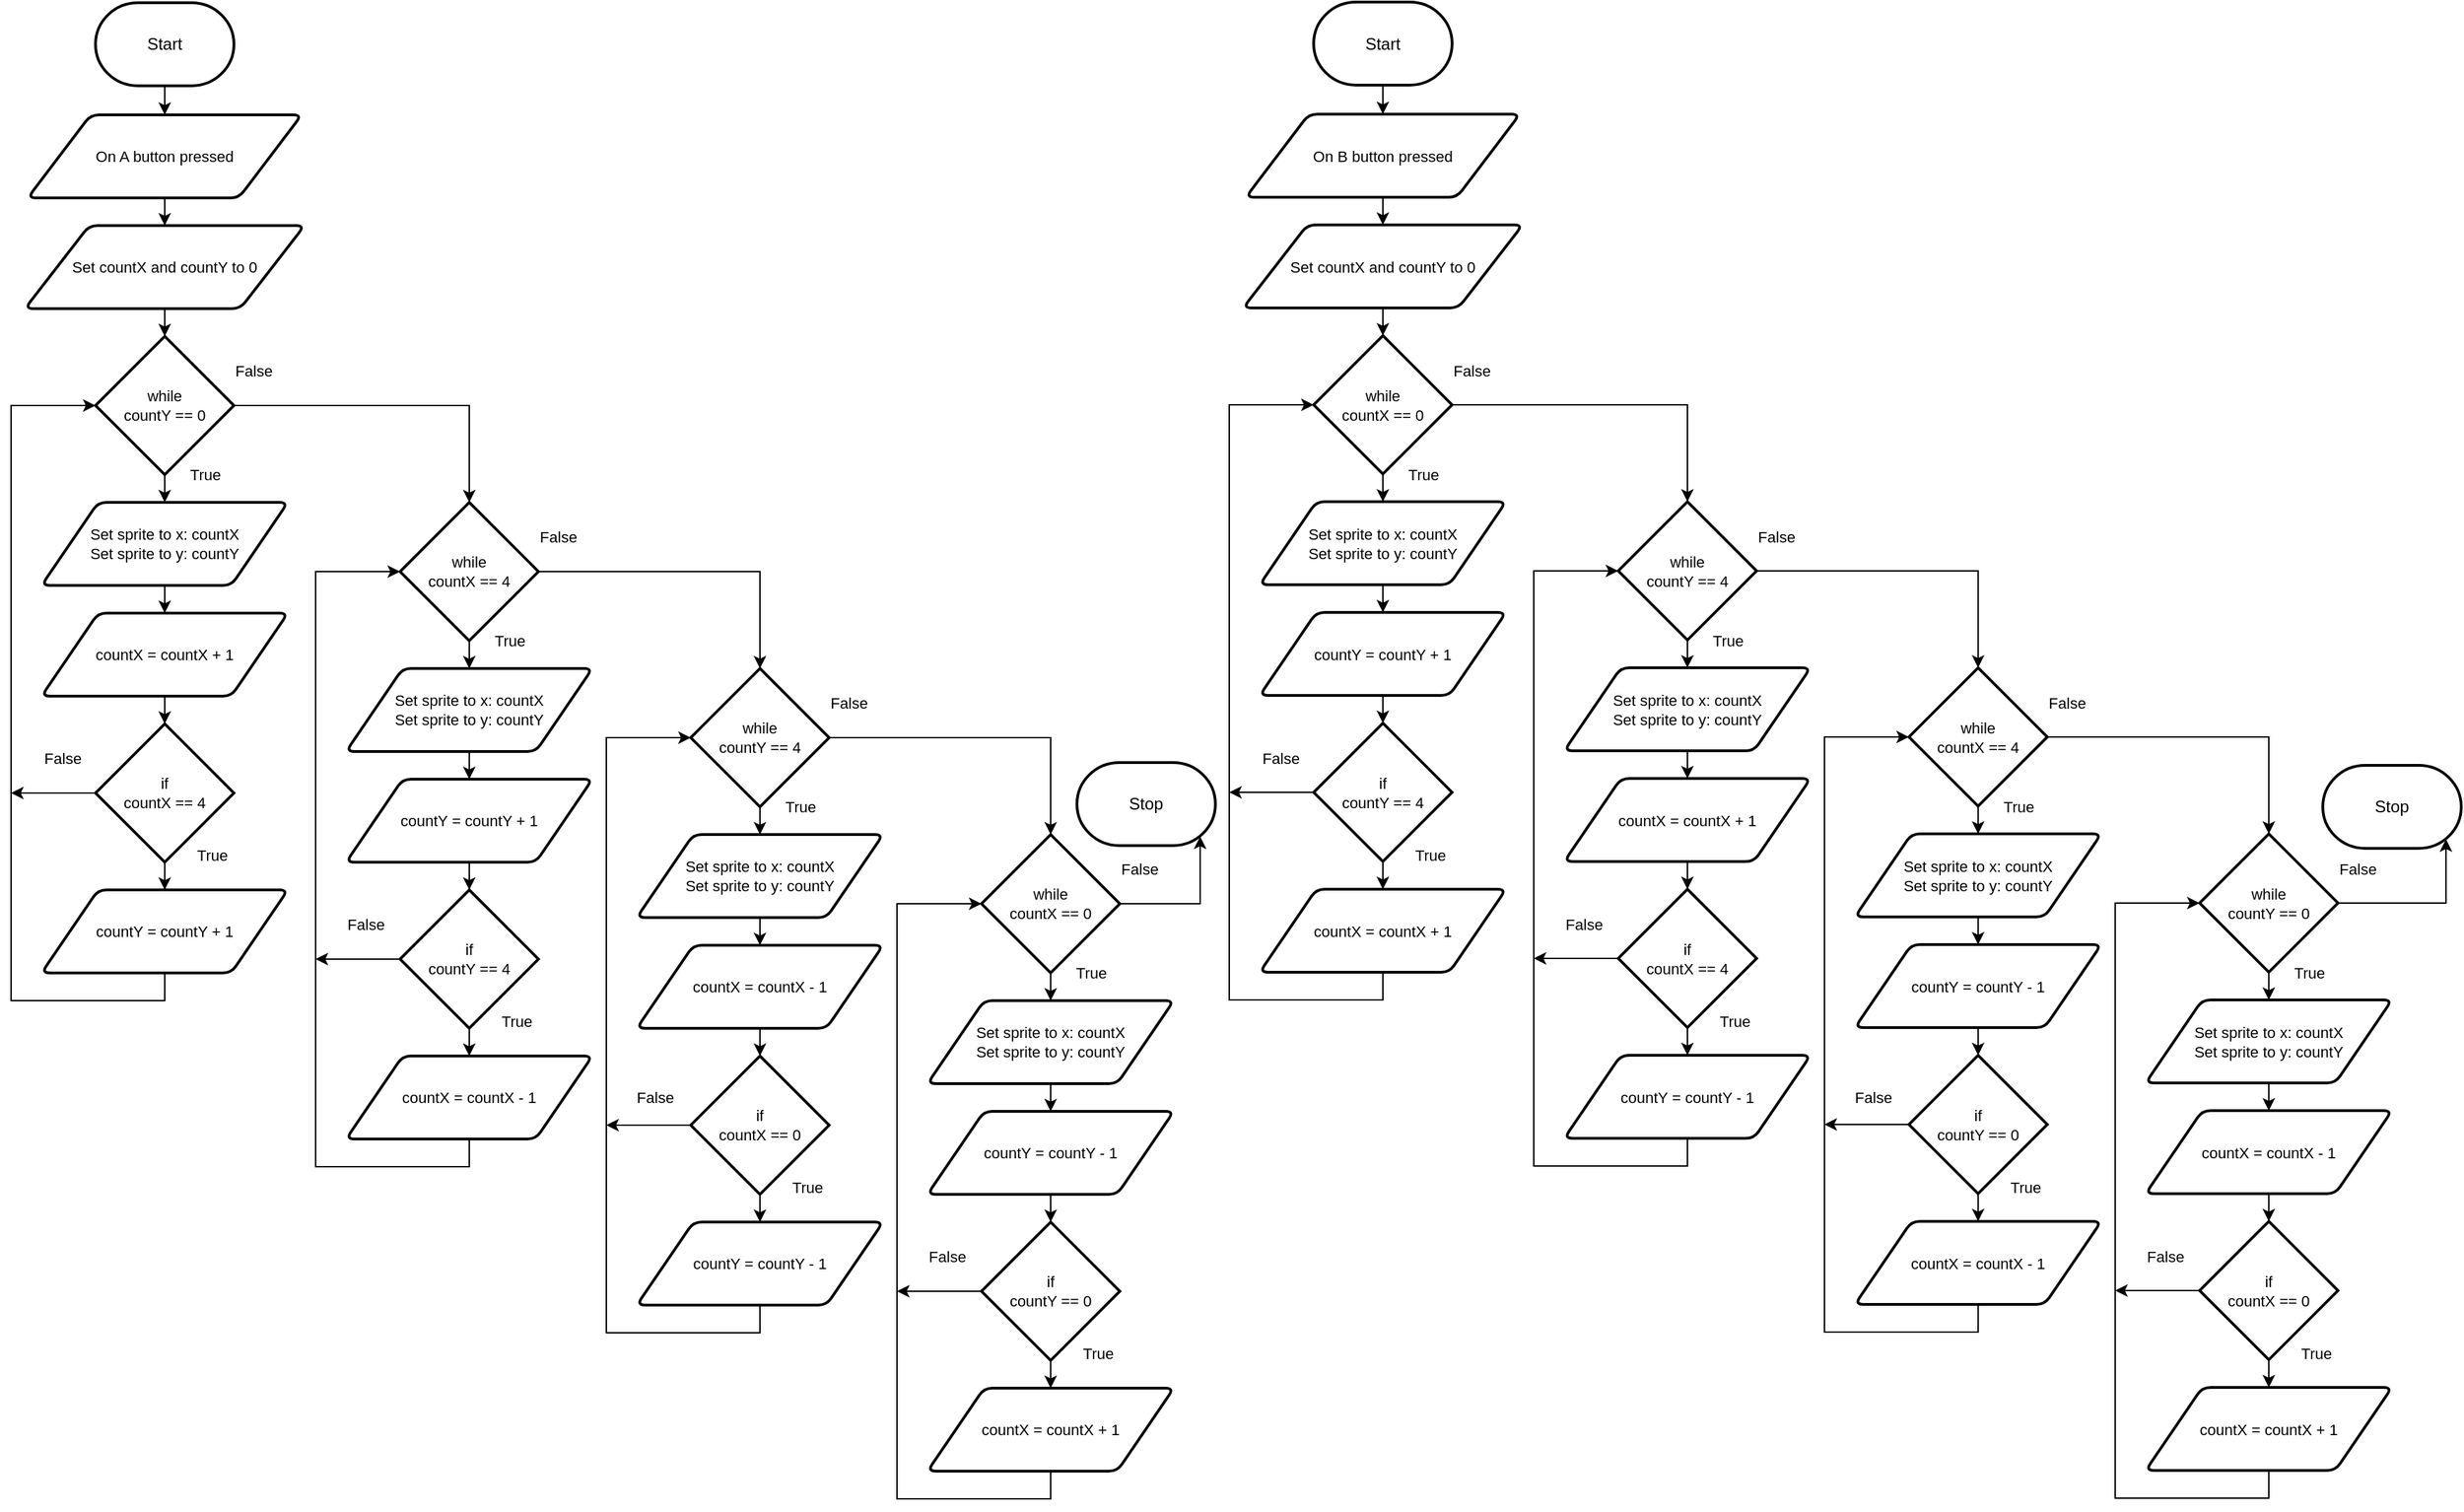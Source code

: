 <mxfile>
    <diagram id="HIP3nbAZw_EuaXWnEj3U" name="Page-1">
        <mxGraphModel dx="832" dy="428" grid="1" gridSize="10" guides="1" tooltips="1" connect="1" arrows="1" fold="1" page="1" pageScale="1" pageWidth="850" pageHeight="1100" math="0" shadow="0">
            <root>
                <mxCell id="0"/>
                <mxCell id="1" parent="0"/>
                <mxCell id="8" style="edgeStyle=orthogonalEdgeStyle;shape=connector;rounded=0;html=1;exitX=0.5;exitY=1;exitDx=0;exitDy=0;exitPerimeter=0;entryX=0.5;entryY=0;entryDx=0;entryDy=0;labelBackgroundColor=default;strokeColor=default;fontFamily=Helvetica;fontSize=11;fontColor=default;endArrow=classic;" parent="1" source="2" target="5" edge="1">
                    <mxGeometry relative="1" as="geometry"/>
                </mxCell>
                <mxCell id="2" value="Start" style="strokeWidth=2;html=1;shape=mxgraph.flowchart.terminator;whiteSpace=wrap;" parent="1" vertex="1">
                    <mxGeometry x="71" y="1" width="100" height="60" as="geometry"/>
                </mxCell>
                <mxCell id="10" style="edgeStyle=orthogonalEdgeStyle;shape=connector;rounded=0;html=1;exitX=0.5;exitY=1;exitDx=0;exitDy=0;entryX=0.5;entryY=0;entryDx=0;entryDy=0;labelBackgroundColor=default;strokeColor=default;fontFamily=Helvetica;fontSize=11;fontColor=default;endArrow=classic;" parent="1" source="5" target="9" edge="1">
                    <mxGeometry relative="1" as="geometry"/>
                </mxCell>
                <mxCell id="5" value="On A button pressed" style="shape=parallelogram;html=1;strokeWidth=2;perimeter=parallelogramPerimeter;whiteSpace=wrap;rounded=1;arcSize=12;size=0.23;fontFamily=Helvetica;fontSize=11;fontColor=default;" parent="1" vertex="1">
                    <mxGeometry x="22" y="82" width="198" height="60" as="geometry"/>
                </mxCell>
                <mxCell id="12" style="edgeStyle=orthogonalEdgeStyle;shape=connector;rounded=0;html=1;exitX=0.5;exitY=1;exitDx=0;exitDy=0;entryX=0.5;entryY=0;entryDx=0;entryDy=0;entryPerimeter=0;labelBackgroundColor=default;strokeColor=default;fontFamily=Helvetica;fontSize=11;fontColor=default;endArrow=classic;" parent="1" source="9" target="11" edge="1">
                    <mxGeometry relative="1" as="geometry"/>
                </mxCell>
                <mxCell id="9" value="Set countX and countY to 0" style="shape=parallelogram;html=1;strokeWidth=2;perimeter=parallelogramPerimeter;whiteSpace=wrap;rounded=1;arcSize=12;size=0.23;fontFamily=Helvetica;fontSize=11;fontColor=default;" parent="1" vertex="1">
                    <mxGeometry x="20" y="162" width="202" height="60" as="geometry"/>
                </mxCell>
                <mxCell id="14" style="edgeStyle=orthogonalEdgeStyle;shape=connector;rounded=0;html=1;exitX=0.5;exitY=1;exitDx=0;exitDy=0;exitPerimeter=0;entryX=0.5;entryY=0;entryDx=0;entryDy=0;labelBackgroundColor=default;strokeColor=default;fontFamily=Helvetica;fontSize=11;fontColor=default;endArrow=classic;" parent="1" source="11" target="13" edge="1">
                    <mxGeometry relative="1" as="geometry"/>
                </mxCell>
                <mxCell id="59" style="edgeStyle=orthogonalEdgeStyle;shape=connector;rounded=0;html=1;exitX=1;exitY=0.5;exitDx=0;exitDy=0;exitPerimeter=0;entryX=0.5;entryY=0;entryDx=0;entryDy=0;entryPerimeter=0;labelBackgroundColor=default;strokeColor=default;fontFamily=Helvetica;fontSize=11;fontColor=default;endArrow=classic;" parent="1" source="11" target="46" edge="1">
                    <mxGeometry relative="1" as="geometry"/>
                </mxCell>
                <mxCell id="11" value="while&lt;br&gt;countY == 0" style="strokeWidth=2;html=1;shape=mxgraph.flowchart.decision;whiteSpace=wrap;fontFamily=Helvetica;fontSize=11;fontColor=default;" parent="1" vertex="1">
                    <mxGeometry x="71" y="242" width="100" height="100" as="geometry"/>
                </mxCell>
                <mxCell id="17" style="edgeStyle=orthogonalEdgeStyle;shape=connector;rounded=0;html=1;exitX=0.5;exitY=1;exitDx=0;exitDy=0;labelBackgroundColor=default;strokeColor=default;fontFamily=Helvetica;fontSize=11;fontColor=default;endArrow=classic;" parent="1" source="13" target="15" edge="1">
                    <mxGeometry relative="1" as="geometry"/>
                </mxCell>
                <mxCell id="13" value="Set sprite to x: countX&lt;br&gt;Set sprite to y: countY" style="shape=parallelogram;html=1;strokeWidth=2;perimeter=parallelogramPerimeter;whiteSpace=wrap;rounded=1;arcSize=12;size=0.23;fontFamily=Helvetica;fontSize=11;fontColor=default;" parent="1" vertex="1">
                    <mxGeometry x="32" y="362" width="178" height="60" as="geometry"/>
                </mxCell>
                <mxCell id="21" style="edgeStyle=orthogonalEdgeStyle;shape=connector;rounded=0;html=1;exitX=0.5;exitY=1;exitDx=0;exitDy=0;entryX=0.5;entryY=0;entryDx=0;entryDy=0;labelBackgroundColor=default;strokeColor=default;fontFamily=Helvetica;fontSize=11;fontColor=default;endArrow=classic;" parent="1" source="15" edge="1">
                    <mxGeometry relative="1" as="geometry">
                        <mxPoint x="121" y="522" as="targetPoint"/>
                    </mxGeometry>
                </mxCell>
                <mxCell id="15" value="countX = countX + 1" style="shape=parallelogram;html=1;strokeWidth=2;perimeter=parallelogramPerimeter;whiteSpace=wrap;rounded=1;arcSize=12;size=0.23;fontFamily=Helvetica;fontSize=11;fontColor=default;" parent="1" vertex="1">
                    <mxGeometry x="32" y="442" width="178" height="60" as="geometry"/>
                </mxCell>
                <mxCell id="19" value="True" style="text;html=1;align=center;verticalAlign=middle;resizable=0;points=[];autosize=1;strokeColor=none;fillColor=none;fontSize=11;fontFamily=Helvetica;fontColor=default;" parent="1" vertex="1">
                    <mxGeometry x="125" y="327" width="50" height="30" as="geometry"/>
                </mxCell>
                <mxCell id="29" style="edgeStyle=orthogonalEdgeStyle;shape=connector;rounded=0;html=1;exitX=0.5;exitY=1;exitDx=0;exitDy=0;exitPerimeter=0;labelBackgroundColor=default;strokeColor=default;fontFamily=Helvetica;fontSize=11;fontColor=default;endArrow=classic;" parent="1" source="22" target="26" edge="1">
                    <mxGeometry relative="1" as="geometry"/>
                </mxCell>
                <mxCell id="76" style="edgeStyle=orthogonalEdgeStyle;shape=connector;rounded=0;html=1;exitX=0;exitY=0.5;exitDx=0;exitDy=0;exitPerimeter=0;labelBackgroundColor=default;strokeColor=default;fontFamily=Helvetica;fontSize=11;fontColor=default;endArrow=classic;" parent="1" source="22" edge="1">
                    <mxGeometry relative="1" as="geometry">
                        <mxPoint x="10" y="572" as="targetPoint"/>
                    </mxGeometry>
                </mxCell>
                <mxCell id="22" value="if&lt;br&gt;countX == 4" style="strokeWidth=2;html=1;shape=mxgraph.flowchart.decision;whiteSpace=wrap;fontFamily=Helvetica;fontSize=11;fontColor=default;" parent="1" vertex="1">
                    <mxGeometry x="71" y="522" width="100" height="100" as="geometry"/>
                </mxCell>
                <mxCell id="23" value="True" style="text;html=1;align=center;verticalAlign=middle;resizable=0;points=[];autosize=1;strokeColor=none;fillColor=none;fontSize=11;fontFamily=Helvetica;fontColor=default;" parent="1" vertex="1">
                    <mxGeometry x="130" y="602" width="50" height="30" as="geometry"/>
                </mxCell>
                <mxCell id="24" value="False" style="text;html=1;align=center;verticalAlign=middle;resizable=0;points=[];autosize=1;strokeColor=none;fillColor=none;fontSize=11;fontFamily=Helvetica;fontColor=default;" parent="1" vertex="1">
                    <mxGeometry x="22" y="532" width="50" height="30" as="geometry"/>
                </mxCell>
                <mxCell id="25" value="False" style="text;html=1;align=center;verticalAlign=middle;resizable=0;points=[];autosize=1;strokeColor=none;fillColor=none;fontSize=11;fontFamily=Helvetica;fontColor=default;" parent="1" vertex="1">
                    <mxGeometry x="160" y="252" width="50" height="30" as="geometry"/>
                </mxCell>
                <mxCell id="30" style="edgeStyle=orthogonalEdgeStyle;shape=connector;rounded=0;html=1;exitX=0.5;exitY=1;exitDx=0;exitDy=0;entryX=0;entryY=0.5;entryDx=0;entryDy=0;entryPerimeter=0;labelBackgroundColor=default;strokeColor=default;fontFamily=Helvetica;fontSize=11;fontColor=default;endArrow=classic;" parent="1" source="26" target="11" edge="1">
                    <mxGeometry relative="1" as="geometry">
                        <Array as="points">
                            <mxPoint x="121" y="722"/>
                            <mxPoint x="10" y="722"/>
                            <mxPoint x="10" y="292"/>
                        </Array>
                    </mxGeometry>
                </mxCell>
                <mxCell id="26" value="countY = countY + 1" style="shape=parallelogram;html=1;strokeWidth=2;perimeter=parallelogramPerimeter;whiteSpace=wrap;rounded=1;arcSize=12;size=0.23;fontFamily=Helvetica;fontSize=11;fontColor=default;" parent="1" vertex="1">
                    <mxGeometry x="32" y="642" width="178" height="60" as="geometry"/>
                </mxCell>
                <mxCell id="45" style="edgeStyle=orthogonalEdgeStyle;shape=connector;rounded=0;html=1;exitX=0.5;exitY=1;exitDx=0;exitDy=0;exitPerimeter=0;entryX=0.5;entryY=0;entryDx=0;entryDy=0;labelBackgroundColor=default;strokeColor=default;fontFamily=Helvetica;fontSize=11;fontColor=default;endArrow=classic;" parent="1" source="46" target="48" edge="1">
                    <mxGeometry relative="1" as="geometry"/>
                </mxCell>
                <mxCell id="75" style="edgeStyle=orthogonalEdgeStyle;shape=connector;rounded=0;html=1;exitX=1;exitY=0.5;exitDx=0;exitDy=0;exitPerimeter=0;entryX=0.5;entryY=0;entryDx=0;entryDy=0;entryPerimeter=0;labelBackgroundColor=default;strokeColor=default;fontFamily=Helvetica;fontSize=11;fontColor=default;endArrow=classic;" parent="1" source="46" target="61" edge="1">
                    <mxGeometry relative="1" as="geometry"/>
                </mxCell>
                <mxCell id="46" value="while&lt;br&gt;countX == 4" style="strokeWidth=2;html=1;shape=mxgraph.flowchart.decision;whiteSpace=wrap;fontFamily=Helvetica;fontSize=11;fontColor=default;" parent="1" vertex="1">
                    <mxGeometry x="291" y="362" width="100" height="100" as="geometry"/>
                </mxCell>
                <mxCell id="47" style="edgeStyle=orthogonalEdgeStyle;shape=connector;rounded=0;html=1;exitX=0.5;exitY=1;exitDx=0;exitDy=0;labelBackgroundColor=default;strokeColor=default;fontFamily=Helvetica;fontSize=11;fontColor=default;endArrow=classic;" parent="1" source="48" target="50" edge="1">
                    <mxGeometry relative="1" as="geometry"/>
                </mxCell>
                <mxCell id="48" value="Set sprite to x: countX&lt;br&gt;Set sprite to y: countY" style="shape=parallelogram;html=1;strokeWidth=2;perimeter=parallelogramPerimeter;whiteSpace=wrap;rounded=1;arcSize=12;size=0.23;fontFamily=Helvetica;fontSize=11;fontColor=default;" parent="1" vertex="1">
                    <mxGeometry x="252" y="482" width="178" height="60" as="geometry"/>
                </mxCell>
                <mxCell id="49" style="edgeStyle=orthogonalEdgeStyle;shape=connector;rounded=0;html=1;exitX=0.5;exitY=1;exitDx=0;exitDy=0;entryX=0.5;entryY=0;entryDx=0;entryDy=0;labelBackgroundColor=default;strokeColor=default;fontFamily=Helvetica;fontSize=11;fontColor=default;endArrow=classic;" parent="1" source="50" edge="1">
                    <mxGeometry relative="1" as="geometry">
                        <mxPoint x="341" y="642" as="targetPoint"/>
                    </mxGeometry>
                </mxCell>
                <mxCell id="50" value="countY = countY + 1" style="shape=parallelogram;html=1;strokeWidth=2;perimeter=parallelogramPerimeter;whiteSpace=wrap;rounded=1;arcSize=12;size=0.23;fontFamily=Helvetica;fontSize=11;fontColor=default;" parent="1" vertex="1">
                    <mxGeometry x="252" y="562" width="178" height="60" as="geometry"/>
                </mxCell>
                <mxCell id="51" value="True" style="text;html=1;align=center;verticalAlign=middle;resizable=0;points=[];autosize=1;strokeColor=none;fillColor=none;fontSize=11;fontFamily=Helvetica;fontColor=default;" parent="1" vertex="1">
                    <mxGeometry x="345" y="447" width="50" height="30" as="geometry"/>
                </mxCell>
                <mxCell id="52" style="edgeStyle=orthogonalEdgeStyle;shape=connector;rounded=0;html=1;exitX=0.5;exitY=1;exitDx=0;exitDy=0;exitPerimeter=0;labelBackgroundColor=default;strokeColor=default;fontFamily=Helvetica;fontSize=11;fontColor=default;endArrow=classic;" parent="1" source="53" target="58" edge="1">
                    <mxGeometry relative="1" as="geometry"/>
                </mxCell>
                <mxCell id="77" style="edgeStyle=orthogonalEdgeStyle;shape=connector;rounded=0;html=1;exitX=0;exitY=0.5;exitDx=0;exitDy=0;exitPerimeter=0;labelBackgroundColor=default;strokeColor=default;fontFamily=Helvetica;fontSize=11;fontColor=default;endArrow=classic;" parent="1" source="53" edge="1">
                    <mxGeometry relative="1" as="geometry">
                        <mxPoint x="230" y="692" as="targetPoint"/>
                    </mxGeometry>
                </mxCell>
                <mxCell id="53" value="if&lt;br&gt;countY == 4" style="strokeWidth=2;html=1;shape=mxgraph.flowchart.decision;whiteSpace=wrap;fontFamily=Helvetica;fontSize=11;fontColor=default;" parent="1" vertex="1">
                    <mxGeometry x="291" y="642" width="100" height="100" as="geometry"/>
                </mxCell>
                <mxCell id="54" value="True" style="text;html=1;align=center;verticalAlign=middle;resizable=0;points=[];autosize=1;strokeColor=none;fillColor=none;fontSize=11;fontFamily=Helvetica;fontColor=default;" parent="1" vertex="1">
                    <mxGeometry x="350" y="722" width="50" height="30" as="geometry"/>
                </mxCell>
                <mxCell id="55" value="False" style="text;html=1;align=center;verticalAlign=middle;resizable=0;points=[];autosize=1;strokeColor=none;fillColor=none;fontSize=11;fontFamily=Helvetica;fontColor=default;" parent="1" vertex="1">
                    <mxGeometry x="241" y="652" width="50" height="30" as="geometry"/>
                </mxCell>
                <mxCell id="56" value="False" style="text;html=1;align=center;verticalAlign=middle;resizable=0;points=[];autosize=1;strokeColor=none;fillColor=none;fontSize=11;fontFamily=Helvetica;fontColor=default;" parent="1" vertex="1">
                    <mxGeometry x="380" y="372" width="50" height="30" as="geometry"/>
                </mxCell>
                <mxCell id="57" style="edgeStyle=orthogonalEdgeStyle;shape=connector;rounded=0;html=1;exitX=0.5;exitY=1;exitDx=0;exitDy=0;entryX=0;entryY=0.5;entryDx=0;entryDy=0;entryPerimeter=0;labelBackgroundColor=default;strokeColor=default;fontFamily=Helvetica;fontSize=11;fontColor=default;endArrow=classic;" parent="1" source="58" target="46" edge="1">
                    <mxGeometry relative="1" as="geometry">
                        <Array as="points">
                            <mxPoint x="341" y="842"/>
                            <mxPoint x="230" y="842"/>
                            <mxPoint x="230" y="412"/>
                        </Array>
                    </mxGeometry>
                </mxCell>
                <mxCell id="58" value="countX = countX - 1" style="shape=parallelogram;html=1;strokeWidth=2;perimeter=parallelogramPerimeter;whiteSpace=wrap;rounded=1;arcSize=12;size=0.23;fontFamily=Helvetica;fontSize=11;fontColor=default;" parent="1" vertex="1">
                    <mxGeometry x="252" y="762" width="178" height="60" as="geometry"/>
                </mxCell>
                <mxCell id="60" style="edgeStyle=orthogonalEdgeStyle;shape=connector;rounded=0;html=1;exitX=0.5;exitY=1;exitDx=0;exitDy=0;exitPerimeter=0;entryX=0.5;entryY=0;entryDx=0;entryDy=0;labelBackgroundColor=default;strokeColor=default;fontFamily=Helvetica;fontSize=11;fontColor=default;endArrow=classic;" parent="1" source="61" target="63" edge="1">
                    <mxGeometry relative="1" as="geometry"/>
                </mxCell>
                <mxCell id="95" style="edgeStyle=orthogonalEdgeStyle;shape=connector;rounded=0;html=1;exitX=1;exitY=0.5;exitDx=0;exitDy=0;exitPerimeter=0;labelBackgroundColor=default;strokeColor=default;fontFamily=Helvetica;fontSize=11;fontColor=default;endArrow=classic;" parent="1" source="61" target="81" edge="1">
                    <mxGeometry relative="1" as="geometry"/>
                </mxCell>
                <mxCell id="61" value="while&lt;br&gt;countY == 4" style="strokeWidth=2;html=1;shape=mxgraph.flowchart.decision;whiteSpace=wrap;fontFamily=Helvetica;fontSize=11;fontColor=default;" parent="1" vertex="1">
                    <mxGeometry x="501" y="482" width="100" height="100" as="geometry"/>
                </mxCell>
                <mxCell id="62" style="edgeStyle=orthogonalEdgeStyle;shape=connector;rounded=0;html=1;exitX=0.5;exitY=1;exitDx=0;exitDy=0;labelBackgroundColor=default;strokeColor=default;fontFamily=Helvetica;fontSize=11;fontColor=default;endArrow=classic;" parent="1" source="63" target="65" edge="1">
                    <mxGeometry relative="1" as="geometry"/>
                </mxCell>
                <mxCell id="63" value="Set sprite to x: countX&lt;br&gt;Set sprite to y: countY" style="shape=parallelogram;html=1;strokeWidth=2;perimeter=parallelogramPerimeter;whiteSpace=wrap;rounded=1;arcSize=12;size=0.23;fontFamily=Helvetica;fontSize=11;fontColor=default;" parent="1" vertex="1">
                    <mxGeometry x="462" y="602" width="178" height="60" as="geometry"/>
                </mxCell>
                <mxCell id="64" style="edgeStyle=orthogonalEdgeStyle;shape=connector;rounded=0;html=1;exitX=0.5;exitY=1;exitDx=0;exitDy=0;entryX=0.5;entryY=0;entryDx=0;entryDy=0;labelBackgroundColor=default;strokeColor=default;fontFamily=Helvetica;fontSize=11;fontColor=default;endArrow=classic;" parent="1" source="65" edge="1">
                    <mxGeometry relative="1" as="geometry">
                        <mxPoint x="551" y="762" as="targetPoint"/>
                    </mxGeometry>
                </mxCell>
                <mxCell id="65" value="countX = countX - 1" style="shape=parallelogram;html=1;strokeWidth=2;perimeter=parallelogramPerimeter;whiteSpace=wrap;rounded=1;arcSize=12;size=0.23;fontFamily=Helvetica;fontSize=11;fontColor=default;" parent="1" vertex="1">
                    <mxGeometry x="462" y="682" width="178" height="60" as="geometry"/>
                </mxCell>
                <mxCell id="66" value="True" style="text;html=1;align=center;verticalAlign=middle;resizable=0;points=[];autosize=1;strokeColor=none;fillColor=none;fontSize=11;fontFamily=Helvetica;fontColor=default;" parent="1" vertex="1">
                    <mxGeometry x="555" y="567" width="50" height="30" as="geometry"/>
                </mxCell>
                <mxCell id="67" style="edgeStyle=orthogonalEdgeStyle;shape=connector;rounded=0;html=1;exitX=0.5;exitY=1;exitDx=0;exitDy=0;exitPerimeter=0;labelBackgroundColor=default;strokeColor=default;fontFamily=Helvetica;fontSize=11;fontColor=default;endArrow=classic;" parent="1" source="68" target="73" edge="1">
                    <mxGeometry relative="1" as="geometry"/>
                </mxCell>
                <mxCell id="79" style="edgeStyle=orthogonalEdgeStyle;shape=connector;rounded=0;html=1;exitX=0;exitY=0.5;exitDx=0;exitDy=0;exitPerimeter=0;labelBackgroundColor=default;strokeColor=default;fontFamily=Helvetica;fontSize=11;fontColor=default;endArrow=classic;" parent="1" source="68" edge="1">
                    <mxGeometry relative="1" as="geometry">
                        <mxPoint x="440" y="812" as="targetPoint"/>
                    </mxGeometry>
                </mxCell>
                <mxCell id="68" value="if&lt;br&gt;countX == 0" style="strokeWidth=2;html=1;shape=mxgraph.flowchart.decision;whiteSpace=wrap;fontFamily=Helvetica;fontSize=11;fontColor=default;" parent="1" vertex="1">
                    <mxGeometry x="501" y="762" width="100" height="100" as="geometry"/>
                </mxCell>
                <mxCell id="69" value="True" style="text;html=1;align=center;verticalAlign=middle;resizable=0;points=[];autosize=1;strokeColor=none;fillColor=none;fontSize=11;fontFamily=Helvetica;fontColor=default;" parent="1" vertex="1">
                    <mxGeometry x="560" y="842" width="50" height="30" as="geometry"/>
                </mxCell>
                <mxCell id="70" value="False" style="text;html=1;align=center;verticalAlign=middle;resizable=0;points=[];autosize=1;strokeColor=none;fillColor=none;fontSize=11;fontFamily=Helvetica;fontColor=default;" parent="1" vertex="1">
                    <mxGeometry x="450" y="777" width="50" height="30" as="geometry"/>
                </mxCell>
                <mxCell id="71" value="False" style="text;html=1;align=center;verticalAlign=middle;resizable=0;points=[];autosize=1;strokeColor=none;fillColor=none;fontSize=11;fontFamily=Helvetica;fontColor=default;" parent="1" vertex="1">
                    <mxGeometry x="590" y="492" width="50" height="30" as="geometry"/>
                </mxCell>
                <mxCell id="72" style="edgeStyle=orthogonalEdgeStyle;shape=connector;rounded=0;html=1;exitX=0.5;exitY=1;exitDx=0;exitDy=0;entryX=0;entryY=0.5;entryDx=0;entryDy=0;entryPerimeter=0;labelBackgroundColor=default;strokeColor=default;fontFamily=Helvetica;fontSize=11;fontColor=default;endArrow=classic;" parent="1" source="73" target="61" edge="1">
                    <mxGeometry relative="1" as="geometry">
                        <Array as="points">
                            <mxPoint x="551" y="962"/>
                            <mxPoint x="440" y="962"/>
                            <mxPoint x="440" y="532"/>
                        </Array>
                    </mxGeometry>
                </mxCell>
                <mxCell id="73" value="countY = countY - 1" style="shape=parallelogram;html=1;strokeWidth=2;perimeter=parallelogramPerimeter;whiteSpace=wrap;rounded=1;arcSize=12;size=0.23;fontFamily=Helvetica;fontSize=11;fontColor=default;" parent="1" vertex="1">
                    <mxGeometry x="462" y="882" width="178" height="60" as="geometry"/>
                </mxCell>
                <mxCell id="80" style="edgeStyle=orthogonalEdgeStyle;shape=connector;rounded=0;html=1;exitX=0.5;exitY=1;exitDx=0;exitDy=0;exitPerimeter=0;entryX=0.5;entryY=0;entryDx=0;entryDy=0;labelBackgroundColor=default;strokeColor=default;fontFamily=Helvetica;fontSize=11;fontColor=default;endArrow=classic;" parent="1" source="81" target="83" edge="1">
                    <mxGeometry relative="1" as="geometry"/>
                </mxCell>
                <mxCell id="169" style="edgeStyle=orthogonalEdgeStyle;shape=connector;rounded=0;html=1;exitX=1;exitY=0.5;exitDx=0;exitDy=0;exitPerimeter=0;entryX=0.89;entryY=0.89;entryDx=0;entryDy=0;entryPerimeter=0;labelBackgroundColor=default;strokeColor=default;fontFamily=Helvetica;fontSize=11;fontColor=default;endArrow=classic;" edge="1" parent="1" source="81" target="167">
                    <mxGeometry relative="1" as="geometry"/>
                </mxCell>
                <mxCell id="81" value="while&lt;br&gt;countX == 0" style="strokeWidth=2;html=1;shape=mxgraph.flowchart.decision;whiteSpace=wrap;fontFamily=Helvetica;fontSize=11;fontColor=default;" parent="1" vertex="1">
                    <mxGeometry x="711" y="602" width="100" height="100" as="geometry"/>
                </mxCell>
                <mxCell id="82" style="edgeStyle=orthogonalEdgeStyle;shape=connector;rounded=0;html=1;exitX=0.5;exitY=1;exitDx=0;exitDy=0;labelBackgroundColor=default;strokeColor=default;fontFamily=Helvetica;fontSize=11;fontColor=default;endArrow=classic;" parent="1" source="83" target="85" edge="1">
                    <mxGeometry relative="1" as="geometry"/>
                </mxCell>
                <mxCell id="83" value="Set sprite to x: countX&lt;br&gt;Set sprite to y: countY" style="shape=parallelogram;html=1;strokeWidth=2;perimeter=parallelogramPerimeter;whiteSpace=wrap;rounded=1;arcSize=12;size=0.23;fontFamily=Helvetica;fontSize=11;fontColor=default;" parent="1" vertex="1">
                    <mxGeometry x="672" y="722" width="178" height="60" as="geometry"/>
                </mxCell>
                <mxCell id="84" style="edgeStyle=orthogonalEdgeStyle;shape=connector;rounded=0;html=1;exitX=0.5;exitY=1;exitDx=0;exitDy=0;entryX=0.5;entryY=0;entryDx=0;entryDy=0;labelBackgroundColor=default;strokeColor=default;fontFamily=Helvetica;fontSize=11;fontColor=default;endArrow=classic;" parent="1" source="85" edge="1">
                    <mxGeometry relative="1" as="geometry">
                        <mxPoint x="761" y="882" as="targetPoint"/>
                    </mxGeometry>
                </mxCell>
                <mxCell id="85" value="countY = countY - 1" style="shape=parallelogram;html=1;strokeWidth=2;perimeter=parallelogramPerimeter;whiteSpace=wrap;rounded=1;arcSize=12;size=0.23;fontFamily=Helvetica;fontSize=11;fontColor=default;" parent="1" vertex="1">
                    <mxGeometry x="672" y="802" width="178" height="60" as="geometry"/>
                </mxCell>
                <mxCell id="86" value="True" style="text;html=1;align=center;verticalAlign=middle;resizable=0;points=[];autosize=1;strokeColor=none;fillColor=none;fontSize=11;fontFamily=Helvetica;fontColor=default;" parent="1" vertex="1">
                    <mxGeometry x="765" y="687" width="50" height="30" as="geometry"/>
                </mxCell>
                <mxCell id="87" style="edgeStyle=orthogonalEdgeStyle;shape=connector;rounded=0;html=1;exitX=0.5;exitY=1;exitDx=0;exitDy=0;exitPerimeter=0;labelBackgroundColor=default;strokeColor=default;fontFamily=Helvetica;fontSize=11;fontColor=default;endArrow=classic;" parent="1" source="89" target="94" edge="1">
                    <mxGeometry relative="1" as="geometry"/>
                </mxCell>
                <mxCell id="88" style="edgeStyle=orthogonalEdgeStyle;shape=connector;rounded=0;html=1;exitX=0;exitY=0.5;exitDx=0;exitDy=0;exitPerimeter=0;labelBackgroundColor=default;strokeColor=default;fontFamily=Helvetica;fontSize=11;fontColor=default;endArrow=classic;" parent="1" source="89" edge="1">
                    <mxGeometry relative="1" as="geometry">
                        <mxPoint x="650" y="932" as="targetPoint"/>
                    </mxGeometry>
                </mxCell>
                <mxCell id="89" value="if&lt;br&gt;countY == 0" style="strokeWidth=2;html=1;shape=mxgraph.flowchart.decision;whiteSpace=wrap;fontFamily=Helvetica;fontSize=11;fontColor=default;" parent="1" vertex="1">
                    <mxGeometry x="711" y="882" width="100" height="100" as="geometry"/>
                </mxCell>
                <mxCell id="90" value="True" style="text;html=1;align=center;verticalAlign=middle;resizable=0;points=[];autosize=1;strokeColor=none;fillColor=none;fontSize=11;fontFamily=Helvetica;fontColor=default;" parent="1" vertex="1">
                    <mxGeometry x="770" y="962" width="50" height="30" as="geometry"/>
                </mxCell>
                <mxCell id="91" value="False" style="text;html=1;align=center;verticalAlign=middle;resizable=0;points=[];autosize=1;strokeColor=none;fillColor=none;fontSize=11;fontFamily=Helvetica;fontColor=default;" parent="1" vertex="1">
                    <mxGeometry x="661" y="892" width="50" height="30" as="geometry"/>
                </mxCell>
                <mxCell id="92" value="False" style="text;html=1;align=center;verticalAlign=middle;resizable=0;points=[];autosize=1;strokeColor=none;fillColor=none;fontSize=11;fontFamily=Helvetica;fontColor=default;" parent="1" vertex="1">
                    <mxGeometry x="800" y="612" width="50" height="30" as="geometry"/>
                </mxCell>
                <mxCell id="93" style="edgeStyle=orthogonalEdgeStyle;shape=connector;rounded=0;html=1;exitX=0.5;exitY=1;exitDx=0;exitDy=0;entryX=0;entryY=0.5;entryDx=0;entryDy=0;entryPerimeter=0;labelBackgroundColor=default;strokeColor=default;fontFamily=Helvetica;fontSize=11;fontColor=default;endArrow=classic;" parent="1" source="94" target="81" edge="1">
                    <mxGeometry relative="1" as="geometry">
                        <Array as="points">
                            <mxPoint x="761" y="1082"/>
                            <mxPoint x="650" y="1082"/>
                            <mxPoint x="650" y="652"/>
                        </Array>
                    </mxGeometry>
                </mxCell>
                <mxCell id="94" value="countX = countX + 1" style="shape=parallelogram;html=1;strokeWidth=2;perimeter=parallelogramPerimeter;whiteSpace=wrap;rounded=1;arcSize=12;size=0.23;fontFamily=Helvetica;fontSize=11;fontColor=default;" parent="1" vertex="1">
                    <mxGeometry x="672" y="1002" width="178" height="60" as="geometry"/>
                </mxCell>
                <mxCell id="97" style="edgeStyle=orthogonalEdgeStyle;shape=connector;rounded=0;html=1;exitX=0.5;exitY=1;exitDx=0;exitDy=0;exitPerimeter=0;entryX=0.5;entryY=0;entryDx=0;entryDy=0;labelBackgroundColor=default;strokeColor=default;fontFamily=Helvetica;fontSize=11;fontColor=default;endArrow=classic;" parent="1" source="98" target="100" edge="1">
                    <mxGeometry relative="1" as="geometry"/>
                </mxCell>
                <mxCell id="98" value="Start" style="strokeWidth=2;html=1;shape=mxgraph.flowchart.terminator;whiteSpace=wrap;" parent="1" vertex="1">
                    <mxGeometry x="951" y="0.5" width="100" height="60" as="geometry"/>
                </mxCell>
                <mxCell id="99" style="edgeStyle=orthogonalEdgeStyle;shape=connector;rounded=0;html=1;exitX=0.5;exitY=1;exitDx=0;exitDy=0;entryX=0.5;entryY=0;entryDx=0;entryDy=0;labelBackgroundColor=default;strokeColor=default;fontFamily=Helvetica;fontSize=11;fontColor=default;endArrow=classic;" parent="1" source="100" target="102" edge="1">
                    <mxGeometry relative="1" as="geometry"/>
                </mxCell>
                <mxCell id="100" value="On B button pressed" style="shape=parallelogram;html=1;strokeWidth=2;perimeter=parallelogramPerimeter;whiteSpace=wrap;rounded=1;arcSize=12;size=0.23;fontFamily=Helvetica;fontSize=11;fontColor=default;" parent="1" vertex="1">
                    <mxGeometry x="902" y="81.5" width="198" height="60" as="geometry"/>
                </mxCell>
                <mxCell id="101" style="edgeStyle=orthogonalEdgeStyle;shape=connector;rounded=0;html=1;exitX=0.5;exitY=1;exitDx=0;exitDy=0;entryX=0.5;entryY=0;entryDx=0;entryDy=0;entryPerimeter=0;labelBackgroundColor=default;strokeColor=default;fontFamily=Helvetica;fontSize=11;fontColor=default;endArrow=classic;" parent="1" source="102" target="105" edge="1">
                    <mxGeometry relative="1" as="geometry"/>
                </mxCell>
                <mxCell id="102" value="Set countX and countY to 0" style="shape=parallelogram;html=1;strokeWidth=2;perimeter=parallelogramPerimeter;whiteSpace=wrap;rounded=1;arcSize=12;size=0.23;fontFamily=Helvetica;fontSize=11;fontColor=default;" parent="1" vertex="1">
                    <mxGeometry x="900" y="161.5" width="202" height="60" as="geometry"/>
                </mxCell>
                <mxCell id="103" style="edgeStyle=orthogonalEdgeStyle;shape=connector;rounded=0;html=1;exitX=0.5;exitY=1;exitDx=0;exitDy=0;exitPerimeter=0;entryX=0.5;entryY=0;entryDx=0;entryDy=0;labelBackgroundColor=default;strokeColor=default;fontFamily=Helvetica;fontSize=11;fontColor=default;endArrow=classic;" parent="1" source="105" target="107" edge="1">
                    <mxGeometry relative="1" as="geometry"/>
                </mxCell>
                <mxCell id="104" style="edgeStyle=orthogonalEdgeStyle;shape=connector;rounded=0;html=1;exitX=1;exitY=0.5;exitDx=0;exitDy=0;exitPerimeter=0;entryX=0.5;entryY=0;entryDx=0;entryDy=0;entryPerimeter=0;labelBackgroundColor=default;strokeColor=default;fontFamily=Helvetica;fontSize=11;fontColor=default;endArrow=classic;" parent="1" source="105" target="121" edge="1">
                    <mxGeometry relative="1" as="geometry"/>
                </mxCell>
                <mxCell id="105" value="while&lt;br&gt;countX == 0" style="strokeWidth=2;html=1;shape=mxgraph.flowchart.decision;whiteSpace=wrap;fontFamily=Helvetica;fontSize=11;fontColor=default;" parent="1" vertex="1">
                    <mxGeometry x="951" y="241.5" width="100" height="100" as="geometry"/>
                </mxCell>
                <mxCell id="106" style="edgeStyle=orthogonalEdgeStyle;shape=connector;rounded=0;html=1;exitX=0.5;exitY=1;exitDx=0;exitDy=0;labelBackgroundColor=default;strokeColor=default;fontFamily=Helvetica;fontSize=11;fontColor=default;endArrow=classic;" parent="1" source="107" target="109" edge="1">
                    <mxGeometry relative="1" as="geometry"/>
                </mxCell>
                <mxCell id="107" value="Set sprite to x: countX&lt;br&gt;Set sprite to y: countY" style="shape=parallelogram;html=1;strokeWidth=2;perimeter=parallelogramPerimeter;whiteSpace=wrap;rounded=1;arcSize=12;size=0.23;fontFamily=Helvetica;fontSize=11;fontColor=default;" parent="1" vertex="1">
                    <mxGeometry x="912" y="361.5" width="178" height="60" as="geometry"/>
                </mxCell>
                <mxCell id="108" style="edgeStyle=orthogonalEdgeStyle;shape=connector;rounded=0;html=1;exitX=0.5;exitY=1;exitDx=0;exitDy=0;entryX=0.5;entryY=0;entryDx=0;entryDy=0;labelBackgroundColor=default;strokeColor=default;fontFamily=Helvetica;fontSize=11;fontColor=default;endArrow=classic;" parent="1" source="109" edge="1">
                    <mxGeometry relative="1" as="geometry">
                        <mxPoint x="1001" y="521.5" as="targetPoint"/>
                    </mxGeometry>
                </mxCell>
                <mxCell id="109" value="countY = countY + 1" style="shape=parallelogram;html=1;strokeWidth=2;perimeter=parallelogramPerimeter;whiteSpace=wrap;rounded=1;arcSize=12;size=0.23;fontFamily=Helvetica;fontSize=11;fontColor=default;" parent="1" vertex="1">
                    <mxGeometry x="912" y="441.5" width="178" height="60" as="geometry"/>
                </mxCell>
                <mxCell id="110" value="True" style="text;html=1;align=center;verticalAlign=middle;resizable=0;points=[];autosize=1;strokeColor=none;fillColor=none;fontSize=11;fontFamily=Helvetica;fontColor=default;" parent="1" vertex="1">
                    <mxGeometry x="1005" y="326.5" width="50" height="30" as="geometry"/>
                </mxCell>
                <mxCell id="111" style="edgeStyle=orthogonalEdgeStyle;shape=connector;rounded=0;html=1;exitX=0.5;exitY=1;exitDx=0;exitDy=0;exitPerimeter=0;labelBackgroundColor=default;strokeColor=default;fontFamily=Helvetica;fontSize=11;fontColor=default;endArrow=classic;" parent="1" source="113" target="118" edge="1">
                    <mxGeometry relative="1" as="geometry"/>
                </mxCell>
                <mxCell id="112" style="edgeStyle=orthogonalEdgeStyle;shape=connector;rounded=0;html=1;exitX=0;exitY=0.5;exitDx=0;exitDy=0;exitPerimeter=0;labelBackgroundColor=default;strokeColor=default;fontFamily=Helvetica;fontSize=11;fontColor=default;endArrow=classic;" parent="1" source="113" edge="1">
                    <mxGeometry relative="1" as="geometry">
                        <mxPoint x="890" y="571.5" as="targetPoint"/>
                    </mxGeometry>
                </mxCell>
                <mxCell id="113" value="if&lt;br&gt;countY == 4" style="strokeWidth=2;html=1;shape=mxgraph.flowchart.decision;whiteSpace=wrap;fontFamily=Helvetica;fontSize=11;fontColor=default;" parent="1" vertex="1">
                    <mxGeometry x="951" y="521.5" width="100" height="100" as="geometry"/>
                </mxCell>
                <mxCell id="114" value="True" style="text;html=1;align=center;verticalAlign=middle;resizable=0;points=[];autosize=1;strokeColor=none;fillColor=none;fontSize=11;fontFamily=Helvetica;fontColor=default;" parent="1" vertex="1">
                    <mxGeometry x="1010" y="601.5" width="50" height="30" as="geometry"/>
                </mxCell>
                <mxCell id="115" value="False" style="text;html=1;align=center;verticalAlign=middle;resizable=0;points=[];autosize=1;strokeColor=none;fillColor=none;fontSize=11;fontFamily=Helvetica;fontColor=default;" parent="1" vertex="1">
                    <mxGeometry x="902" y="531.5" width="50" height="30" as="geometry"/>
                </mxCell>
                <mxCell id="116" value="False" style="text;html=1;align=center;verticalAlign=middle;resizable=0;points=[];autosize=1;strokeColor=none;fillColor=none;fontSize=11;fontFamily=Helvetica;fontColor=default;" parent="1" vertex="1">
                    <mxGeometry x="1040" y="251.5" width="50" height="30" as="geometry"/>
                </mxCell>
                <mxCell id="117" style="edgeStyle=orthogonalEdgeStyle;shape=connector;rounded=0;html=1;exitX=0.5;exitY=1;exitDx=0;exitDy=0;entryX=0;entryY=0.5;entryDx=0;entryDy=0;entryPerimeter=0;labelBackgroundColor=default;strokeColor=default;fontFamily=Helvetica;fontSize=11;fontColor=default;endArrow=classic;" parent="1" source="118" target="105" edge="1">
                    <mxGeometry relative="1" as="geometry">
                        <Array as="points">
                            <mxPoint x="1001" y="721.5"/>
                            <mxPoint x="890" y="721.5"/>
                            <mxPoint x="890" y="291.5"/>
                        </Array>
                    </mxGeometry>
                </mxCell>
                <mxCell id="118" value="countX = countX + 1" style="shape=parallelogram;html=1;strokeWidth=2;perimeter=parallelogramPerimeter;whiteSpace=wrap;rounded=1;arcSize=12;size=0.23;fontFamily=Helvetica;fontSize=11;fontColor=default;" parent="1" vertex="1">
                    <mxGeometry x="912" y="641.5" width="178" height="60" as="geometry"/>
                </mxCell>
                <mxCell id="119" style="edgeStyle=orthogonalEdgeStyle;shape=connector;rounded=0;html=1;exitX=0.5;exitY=1;exitDx=0;exitDy=0;exitPerimeter=0;entryX=0.5;entryY=0;entryDx=0;entryDy=0;labelBackgroundColor=default;strokeColor=default;fontFamily=Helvetica;fontSize=11;fontColor=default;endArrow=classic;" parent="1" source="121" target="123" edge="1">
                    <mxGeometry relative="1" as="geometry"/>
                </mxCell>
                <mxCell id="120" style="edgeStyle=orthogonalEdgeStyle;shape=connector;rounded=0;html=1;exitX=1;exitY=0.5;exitDx=0;exitDy=0;exitPerimeter=0;entryX=0.5;entryY=0;entryDx=0;entryDy=0;entryPerimeter=0;labelBackgroundColor=default;strokeColor=default;fontFamily=Helvetica;fontSize=11;fontColor=default;endArrow=classic;" parent="1" source="121" target="137" edge="1">
                    <mxGeometry relative="1" as="geometry"/>
                </mxCell>
                <mxCell id="121" value="while&lt;br&gt;countY == 4" style="strokeWidth=2;html=1;shape=mxgraph.flowchart.decision;whiteSpace=wrap;fontFamily=Helvetica;fontSize=11;fontColor=default;" parent="1" vertex="1">
                    <mxGeometry x="1171" y="361.5" width="100" height="100" as="geometry"/>
                </mxCell>
                <mxCell id="122" style="edgeStyle=orthogonalEdgeStyle;shape=connector;rounded=0;html=1;exitX=0.5;exitY=1;exitDx=0;exitDy=0;labelBackgroundColor=default;strokeColor=default;fontFamily=Helvetica;fontSize=11;fontColor=default;endArrow=classic;" parent="1" source="123" target="125" edge="1">
                    <mxGeometry relative="1" as="geometry"/>
                </mxCell>
                <mxCell id="123" value="Set sprite to x: countX&lt;br&gt;Set sprite to y: countY" style="shape=parallelogram;html=1;strokeWidth=2;perimeter=parallelogramPerimeter;whiteSpace=wrap;rounded=1;arcSize=12;size=0.23;fontFamily=Helvetica;fontSize=11;fontColor=default;" parent="1" vertex="1">
                    <mxGeometry x="1132" y="481.5" width="178" height="60" as="geometry"/>
                </mxCell>
                <mxCell id="124" style="edgeStyle=orthogonalEdgeStyle;shape=connector;rounded=0;html=1;exitX=0.5;exitY=1;exitDx=0;exitDy=0;entryX=0.5;entryY=0;entryDx=0;entryDy=0;labelBackgroundColor=default;strokeColor=default;fontFamily=Helvetica;fontSize=11;fontColor=default;endArrow=classic;" parent="1" source="125" edge="1">
                    <mxGeometry relative="1" as="geometry">
                        <mxPoint x="1221" y="641.5" as="targetPoint"/>
                    </mxGeometry>
                </mxCell>
                <mxCell id="125" value="countX = countX + 1" style="shape=parallelogram;html=1;strokeWidth=2;perimeter=parallelogramPerimeter;whiteSpace=wrap;rounded=1;arcSize=12;size=0.23;fontFamily=Helvetica;fontSize=11;fontColor=default;" parent="1" vertex="1">
                    <mxGeometry x="1132" y="561.5" width="178" height="60" as="geometry"/>
                </mxCell>
                <mxCell id="126" value="True" style="text;html=1;align=center;verticalAlign=middle;resizable=0;points=[];autosize=1;strokeColor=none;fillColor=none;fontSize=11;fontFamily=Helvetica;fontColor=default;" parent="1" vertex="1">
                    <mxGeometry x="1225" y="446.5" width="50" height="30" as="geometry"/>
                </mxCell>
                <mxCell id="127" style="edgeStyle=orthogonalEdgeStyle;shape=connector;rounded=0;html=1;exitX=0.5;exitY=1;exitDx=0;exitDy=0;exitPerimeter=0;labelBackgroundColor=default;strokeColor=default;fontFamily=Helvetica;fontSize=11;fontColor=default;endArrow=classic;" parent="1" source="129" target="134" edge="1">
                    <mxGeometry relative="1" as="geometry"/>
                </mxCell>
                <mxCell id="128" style="edgeStyle=orthogonalEdgeStyle;shape=connector;rounded=0;html=1;exitX=0;exitY=0.5;exitDx=0;exitDy=0;exitPerimeter=0;labelBackgroundColor=default;strokeColor=default;fontFamily=Helvetica;fontSize=11;fontColor=default;endArrow=classic;" parent="1" source="129" edge="1">
                    <mxGeometry relative="1" as="geometry">
                        <mxPoint x="1110" y="691.5" as="targetPoint"/>
                    </mxGeometry>
                </mxCell>
                <mxCell id="129" value="if&lt;br&gt;countX == 4" style="strokeWidth=2;html=1;shape=mxgraph.flowchart.decision;whiteSpace=wrap;fontFamily=Helvetica;fontSize=11;fontColor=default;" parent="1" vertex="1">
                    <mxGeometry x="1171" y="641.5" width="100" height="100" as="geometry"/>
                </mxCell>
                <mxCell id="130" value="True" style="text;html=1;align=center;verticalAlign=middle;resizable=0;points=[];autosize=1;strokeColor=none;fillColor=none;fontSize=11;fontFamily=Helvetica;fontColor=default;" parent="1" vertex="1">
                    <mxGeometry x="1230" y="721.5" width="50" height="30" as="geometry"/>
                </mxCell>
                <mxCell id="131" value="False" style="text;html=1;align=center;verticalAlign=middle;resizable=0;points=[];autosize=1;strokeColor=none;fillColor=none;fontSize=11;fontFamily=Helvetica;fontColor=default;" parent="1" vertex="1">
                    <mxGeometry x="1121" y="651.5" width="50" height="30" as="geometry"/>
                </mxCell>
                <mxCell id="132" value="False" style="text;html=1;align=center;verticalAlign=middle;resizable=0;points=[];autosize=1;strokeColor=none;fillColor=none;fontSize=11;fontFamily=Helvetica;fontColor=default;" parent="1" vertex="1">
                    <mxGeometry x="1260" y="371.5" width="50" height="30" as="geometry"/>
                </mxCell>
                <mxCell id="133" style="edgeStyle=orthogonalEdgeStyle;shape=connector;rounded=0;html=1;exitX=0.5;exitY=1;exitDx=0;exitDy=0;entryX=0;entryY=0.5;entryDx=0;entryDy=0;entryPerimeter=0;labelBackgroundColor=default;strokeColor=default;fontFamily=Helvetica;fontSize=11;fontColor=default;endArrow=classic;" parent="1" source="134" target="121" edge="1">
                    <mxGeometry relative="1" as="geometry">
                        <Array as="points">
                            <mxPoint x="1221" y="841.5"/>
                            <mxPoint x="1110" y="841.5"/>
                            <mxPoint x="1110" y="411.5"/>
                        </Array>
                    </mxGeometry>
                </mxCell>
                <mxCell id="134" value="countY = countY - 1" style="shape=parallelogram;html=1;strokeWidth=2;perimeter=parallelogramPerimeter;whiteSpace=wrap;rounded=1;arcSize=12;size=0.23;fontFamily=Helvetica;fontSize=11;fontColor=default;" parent="1" vertex="1">
                    <mxGeometry x="1132" y="761.5" width="178" height="60" as="geometry"/>
                </mxCell>
                <mxCell id="135" style="edgeStyle=orthogonalEdgeStyle;shape=connector;rounded=0;html=1;exitX=0.5;exitY=1;exitDx=0;exitDy=0;exitPerimeter=0;entryX=0.5;entryY=0;entryDx=0;entryDy=0;labelBackgroundColor=default;strokeColor=default;fontFamily=Helvetica;fontSize=11;fontColor=default;endArrow=classic;" parent="1" source="137" target="139" edge="1">
                    <mxGeometry relative="1" as="geometry"/>
                </mxCell>
                <mxCell id="136" style="edgeStyle=orthogonalEdgeStyle;shape=connector;rounded=0;html=1;exitX=1;exitY=0.5;exitDx=0;exitDy=0;exitPerimeter=0;labelBackgroundColor=default;strokeColor=default;fontFamily=Helvetica;fontSize=11;fontColor=default;endArrow=classic;" parent="1" source="137" target="153" edge="1">
                    <mxGeometry relative="1" as="geometry"/>
                </mxCell>
                <mxCell id="137" value="while&lt;br&gt;countX == 4" style="strokeWidth=2;html=1;shape=mxgraph.flowchart.decision;whiteSpace=wrap;fontFamily=Helvetica;fontSize=11;fontColor=default;" parent="1" vertex="1">
                    <mxGeometry x="1381" y="481.5" width="100" height="100" as="geometry"/>
                </mxCell>
                <mxCell id="138" style="edgeStyle=orthogonalEdgeStyle;shape=connector;rounded=0;html=1;exitX=0.5;exitY=1;exitDx=0;exitDy=0;labelBackgroundColor=default;strokeColor=default;fontFamily=Helvetica;fontSize=11;fontColor=default;endArrow=classic;" parent="1" source="139" target="141" edge="1">
                    <mxGeometry relative="1" as="geometry"/>
                </mxCell>
                <mxCell id="139" value="Set sprite to x: countX&lt;br&gt;Set sprite to y: countY" style="shape=parallelogram;html=1;strokeWidth=2;perimeter=parallelogramPerimeter;whiteSpace=wrap;rounded=1;arcSize=12;size=0.23;fontFamily=Helvetica;fontSize=11;fontColor=default;" parent="1" vertex="1">
                    <mxGeometry x="1342" y="601.5" width="178" height="60" as="geometry"/>
                </mxCell>
                <mxCell id="140" style="edgeStyle=orthogonalEdgeStyle;shape=connector;rounded=0;html=1;exitX=0.5;exitY=1;exitDx=0;exitDy=0;entryX=0.5;entryY=0;entryDx=0;entryDy=0;labelBackgroundColor=default;strokeColor=default;fontFamily=Helvetica;fontSize=11;fontColor=default;endArrow=classic;" parent="1" source="141" edge="1">
                    <mxGeometry relative="1" as="geometry">
                        <mxPoint x="1431" y="761.5" as="targetPoint"/>
                    </mxGeometry>
                </mxCell>
                <mxCell id="141" value="countY = countY - 1" style="shape=parallelogram;html=1;strokeWidth=2;perimeter=parallelogramPerimeter;whiteSpace=wrap;rounded=1;arcSize=12;size=0.23;fontFamily=Helvetica;fontSize=11;fontColor=default;" parent="1" vertex="1">
                    <mxGeometry x="1342" y="681.5" width="178" height="60" as="geometry"/>
                </mxCell>
                <mxCell id="142" value="True" style="text;html=1;align=center;verticalAlign=middle;resizable=0;points=[];autosize=1;strokeColor=none;fillColor=none;fontSize=11;fontFamily=Helvetica;fontColor=default;" parent="1" vertex="1">
                    <mxGeometry x="1435" y="566.5" width="50" height="30" as="geometry"/>
                </mxCell>
                <mxCell id="143" style="edgeStyle=orthogonalEdgeStyle;shape=connector;rounded=0;html=1;exitX=0.5;exitY=1;exitDx=0;exitDy=0;exitPerimeter=0;labelBackgroundColor=default;strokeColor=default;fontFamily=Helvetica;fontSize=11;fontColor=default;endArrow=classic;" parent="1" source="145" target="150" edge="1">
                    <mxGeometry relative="1" as="geometry"/>
                </mxCell>
                <mxCell id="144" style="edgeStyle=orthogonalEdgeStyle;shape=connector;rounded=0;html=1;exitX=0;exitY=0.5;exitDx=0;exitDy=0;exitPerimeter=0;labelBackgroundColor=default;strokeColor=default;fontFamily=Helvetica;fontSize=11;fontColor=default;endArrow=classic;" parent="1" source="145" edge="1">
                    <mxGeometry relative="1" as="geometry">
                        <mxPoint x="1320" y="811.5" as="targetPoint"/>
                    </mxGeometry>
                </mxCell>
                <mxCell id="145" value="if&lt;br&gt;countY == 0" style="strokeWidth=2;html=1;shape=mxgraph.flowchart.decision;whiteSpace=wrap;fontFamily=Helvetica;fontSize=11;fontColor=default;" parent="1" vertex="1">
                    <mxGeometry x="1381" y="761.5" width="100" height="100" as="geometry"/>
                </mxCell>
                <mxCell id="146" value="True" style="text;html=1;align=center;verticalAlign=middle;resizable=0;points=[];autosize=1;strokeColor=none;fillColor=none;fontSize=11;fontFamily=Helvetica;fontColor=default;" parent="1" vertex="1">
                    <mxGeometry x="1440" y="841.5" width="50" height="30" as="geometry"/>
                </mxCell>
                <mxCell id="147" value="False" style="text;html=1;align=center;verticalAlign=middle;resizable=0;points=[];autosize=1;strokeColor=none;fillColor=none;fontSize=11;fontFamily=Helvetica;fontColor=default;" parent="1" vertex="1">
                    <mxGeometry x="1330" y="776.5" width="50" height="30" as="geometry"/>
                </mxCell>
                <mxCell id="148" value="False" style="text;html=1;align=center;verticalAlign=middle;resizable=0;points=[];autosize=1;strokeColor=none;fillColor=none;fontSize=11;fontFamily=Helvetica;fontColor=default;" parent="1" vertex="1">
                    <mxGeometry x="1470" y="491.5" width="50" height="30" as="geometry"/>
                </mxCell>
                <mxCell id="149" style="edgeStyle=orthogonalEdgeStyle;shape=connector;rounded=0;html=1;exitX=0.5;exitY=1;exitDx=0;exitDy=0;entryX=0;entryY=0.5;entryDx=0;entryDy=0;entryPerimeter=0;labelBackgroundColor=default;strokeColor=default;fontFamily=Helvetica;fontSize=11;fontColor=default;endArrow=classic;" parent="1" source="150" target="137" edge="1">
                    <mxGeometry relative="1" as="geometry">
                        <Array as="points">
                            <mxPoint x="1431" y="961.5"/>
                            <mxPoint x="1320" y="961.5"/>
                            <mxPoint x="1320" y="531.5"/>
                        </Array>
                    </mxGeometry>
                </mxCell>
                <mxCell id="150" value="countX = countX - 1" style="shape=parallelogram;html=1;strokeWidth=2;perimeter=parallelogramPerimeter;whiteSpace=wrap;rounded=1;arcSize=12;size=0.23;fontFamily=Helvetica;fontSize=11;fontColor=default;" parent="1" vertex="1">
                    <mxGeometry x="1342" y="881.5" width="178" height="60" as="geometry"/>
                </mxCell>
                <mxCell id="151" style="edgeStyle=orthogonalEdgeStyle;shape=connector;rounded=0;html=1;exitX=0.5;exitY=1;exitDx=0;exitDy=0;exitPerimeter=0;entryX=0.5;entryY=0;entryDx=0;entryDy=0;labelBackgroundColor=default;strokeColor=default;fontFamily=Helvetica;fontSize=11;fontColor=default;endArrow=classic;" parent="1" source="153" target="155" edge="1">
                    <mxGeometry relative="1" as="geometry"/>
                </mxCell>
                <mxCell id="171" style="edgeStyle=orthogonalEdgeStyle;shape=connector;rounded=0;html=1;exitX=1;exitY=0.5;exitDx=0;exitDy=0;exitPerimeter=0;entryX=0.89;entryY=0.89;entryDx=0;entryDy=0;entryPerimeter=0;labelBackgroundColor=default;strokeColor=default;fontFamily=Helvetica;fontSize=11;fontColor=default;endArrow=classic;" edge="1" parent="1" source="153" target="170">
                    <mxGeometry relative="1" as="geometry"/>
                </mxCell>
                <mxCell id="153" value="while&lt;br&gt;countY == 0" style="strokeWidth=2;html=1;shape=mxgraph.flowchart.decision;whiteSpace=wrap;fontFamily=Helvetica;fontSize=11;fontColor=default;" parent="1" vertex="1">
                    <mxGeometry x="1591" y="601.5" width="100" height="100" as="geometry"/>
                </mxCell>
                <mxCell id="154" style="edgeStyle=orthogonalEdgeStyle;shape=connector;rounded=0;html=1;exitX=0.5;exitY=1;exitDx=0;exitDy=0;labelBackgroundColor=default;strokeColor=default;fontFamily=Helvetica;fontSize=11;fontColor=default;endArrow=classic;" parent="1" source="155" target="157" edge="1">
                    <mxGeometry relative="1" as="geometry"/>
                </mxCell>
                <mxCell id="155" value="Set sprite to x: countX&lt;br&gt;Set sprite to y: countY" style="shape=parallelogram;html=1;strokeWidth=2;perimeter=parallelogramPerimeter;whiteSpace=wrap;rounded=1;arcSize=12;size=0.23;fontFamily=Helvetica;fontSize=11;fontColor=default;" parent="1" vertex="1">
                    <mxGeometry x="1552" y="721.5" width="178" height="60" as="geometry"/>
                </mxCell>
                <mxCell id="156" style="edgeStyle=orthogonalEdgeStyle;shape=connector;rounded=0;html=1;exitX=0.5;exitY=1;exitDx=0;exitDy=0;entryX=0.5;entryY=0;entryDx=0;entryDy=0;labelBackgroundColor=default;strokeColor=default;fontFamily=Helvetica;fontSize=11;fontColor=default;endArrow=classic;" parent="1" source="157" edge="1">
                    <mxGeometry relative="1" as="geometry">
                        <mxPoint x="1641" y="881.5" as="targetPoint"/>
                    </mxGeometry>
                </mxCell>
                <mxCell id="157" value="countX = countX - 1" style="shape=parallelogram;html=1;strokeWidth=2;perimeter=parallelogramPerimeter;whiteSpace=wrap;rounded=1;arcSize=12;size=0.23;fontFamily=Helvetica;fontSize=11;fontColor=default;" parent="1" vertex="1">
                    <mxGeometry x="1552" y="801.5" width="178" height="60" as="geometry"/>
                </mxCell>
                <mxCell id="158" value="True" style="text;html=1;align=center;verticalAlign=middle;resizable=0;points=[];autosize=1;strokeColor=none;fillColor=none;fontSize=11;fontFamily=Helvetica;fontColor=default;" parent="1" vertex="1">
                    <mxGeometry x="1645" y="686.5" width="50" height="30" as="geometry"/>
                </mxCell>
                <mxCell id="159" style="edgeStyle=orthogonalEdgeStyle;shape=connector;rounded=0;html=1;exitX=0.5;exitY=1;exitDx=0;exitDy=0;exitPerimeter=0;labelBackgroundColor=default;strokeColor=default;fontFamily=Helvetica;fontSize=11;fontColor=default;endArrow=classic;" parent="1" source="161" target="166" edge="1">
                    <mxGeometry relative="1" as="geometry"/>
                </mxCell>
                <mxCell id="160" style="edgeStyle=orthogonalEdgeStyle;shape=connector;rounded=0;html=1;exitX=0;exitY=0.5;exitDx=0;exitDy=0;exitPerimeter=0;labelBackgroundColor=default;strokeColor=default;fontFamily=Helvetica;fontSize=11;fontColor=default;endArrow=classic;" parent="1" source="161" edge="1">
                    <mxGeometry relative="1" as="geometry">
                        <mxPoint x="1530" y="931.5" as="targetPoint"/>
                    </mxGeometry>
                </mxCell>
                <mxCell id="161" value="if&lt;br&gt;countX == 0" style="strokeWidth=2;html=1;shape=mxgraph.flowchart.decision;whiteSpace=wrap;fontFamily=Helvetica;fontSize=11;fontColor=default;" parent="1" vertex="1">
                    <mxGeometry x="1591" y="881.5" width="100" height="100" as="geometry"/>
                </mxCell>
                <mxCell id="162" value="True" style="text;html=1;align=center;verticalAlign=middle;resizable=0;points=[];autosize=1;strokeColor=none;fillColor=none;fontSize=11;fontFamily=Helvetica;fontColor=default;" parent="1" vertex="1">
                    <mxGeometry x="1650" y="961.5" width="50" height="30" as="geometry"/>
                </mxCell>
                <mxCell id="163" value="False" style="text;html=1;align=center;verticalAlign=middle;resizable=0;points=[];autosize=1;strokeColor=none;fillColor=none;fontSize=11;fontFamily=Helvetica;fontColor=default;" parent="1" vertex="1">
                    <mxGeometry x="1541" y="891.5" width="50" height="30" as="geometry"/>
                </mxCell>
                <mxCell id="164" value="False" style="text;html=1;align=center;verticalAlign=middle;resizable=0;points=[];autosize=1;strokeColor=none;fillColor=none;fontSize=11;fontFamily=Helvetica;fontColor=default;" parent="1" vertex="1">
                    <mxGeometry x="1680" y="611.5" width="50" height="30" as="geometry"/>
                </mxCell>
                <mxCell id="165" style="edgeStyle=orthogonalEdgeStyle;shape=connector;rounded=0;html=1;exitX=0.5;exitY=1;exitDx=0;exitDy=0;entryX=0;entryY=0.5;entryDx=0;entryDy=0;entryPerimeter=0;labelBackgroundColor=default;strokeColor=default;fontFamily=Helvetica;fontSize=11;fontColor=default;endArrow=classic;" parent="1" source="166" target="153" edge="1">
                    <mxGeometry relative="1" as="geometry">
                        <Array as="points">
                            <mxPoint x="1641" y="1081.5"/>
                            <mxPoint x="1530" y="1081.5"/>
                            <mxPoint x="1530" y="651.5"/>
                        </Array>
                    </mxGeometry>
                </mxCell>
                <mxCell id="166" value="countX = countX + 1" style="shape=parallelogram;html=1;strokeWidth=2;perimeter=parallelogramPerimeter;whiteSpace=wrap;rounded=1;arcSize=12;size=0.23;fontFamily=Helvetica;fontSize=11;fontColor=default;" parent="1" vertex="1">
                    <mxGeometry x="1552" y="1001.5" width="178" height="60" as="geometry"/>
                </mxCell>
                <mxCell id="167" value="Stop" style="strokeWidth=2;html=1;shape=mxgraph.flowchart.terminator;whiteSpace=wrap;" vertex="1" parent="1">
                    <mxGeometry x="780" y="550" width="100" height="60" as="geometry"/>
                </mxCell>
                <mxCell id="170" value="Stop" style="strokeWidth=2;html=1;shape=mxgraph.flowchart.terminator;whiteSpace=wrap;" vertex="1" parent="1">
                    <mxGeometry x="1680" y="552" width="100" height="60" as="geometry"/>
                </mxCell>
            </root>
        </mxGraphModel>
    </diagram>
</mxfile>